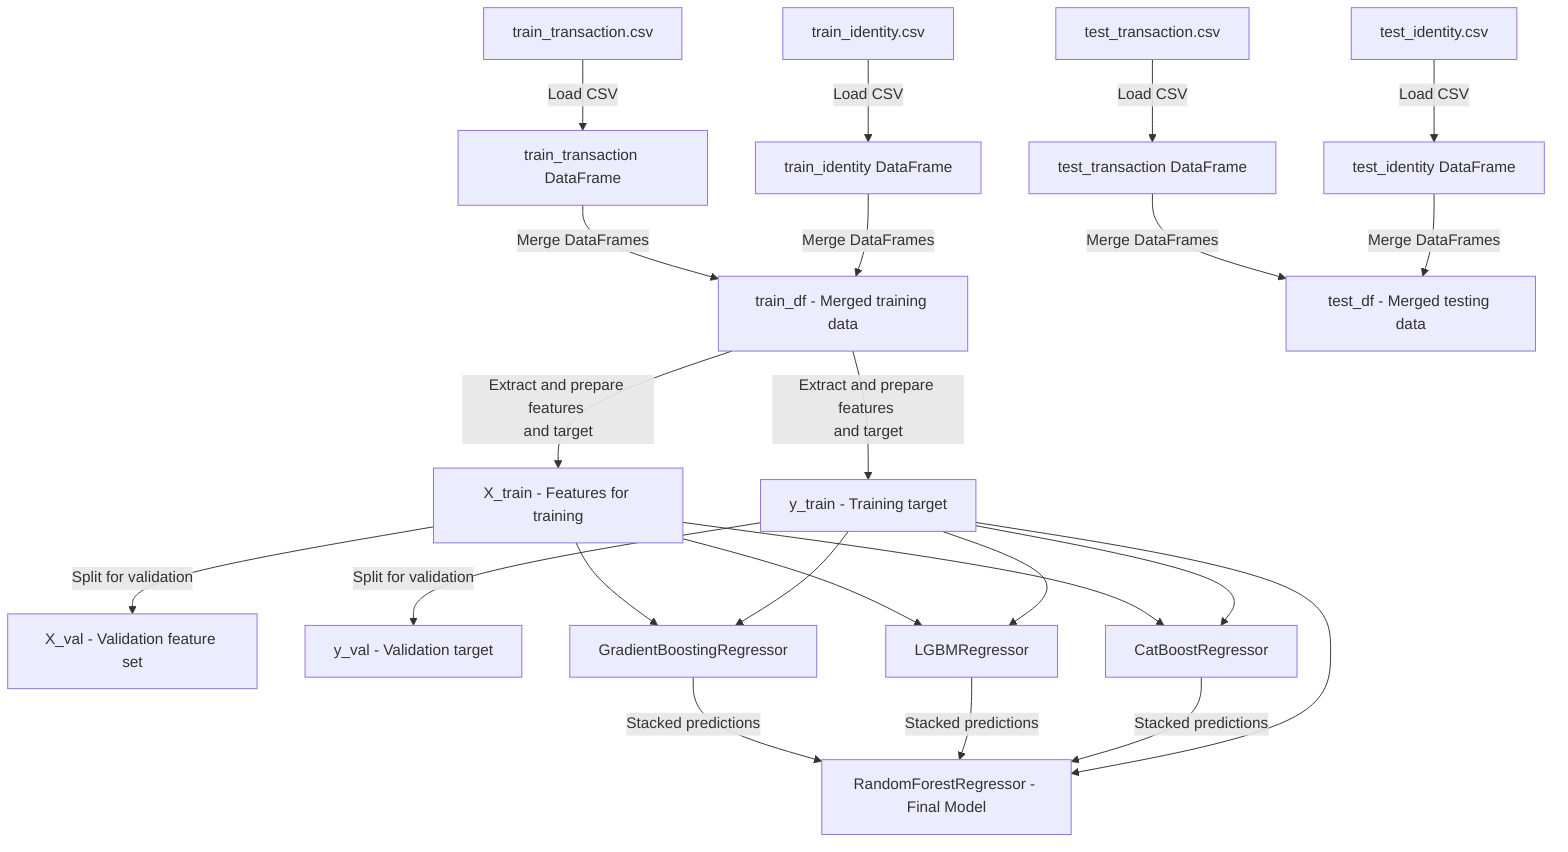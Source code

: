 %% The main workflow diagram for the Jupyter Notebook
flowchart TD
  %% Nodes for data sources
  A1["train_transaction.csv"]
  A2["test_transaction.csv"]
  A3["train_identity.csv"]
  A4["test_identity.csv"]
  
  %% Nodes for dataframes
  B1["train_transaction DataFrame"]
  B2["test_transaction DataFrame"]
  B3["train_identity DataFrame"]
  B4["test_identity DataFrame"]
  
  %% Nodes for merged data
  C1["train_df - Merged training data"]
  C2["test_df - Merged testing data"]
  
  %% Nodes for model input data
  D1["X_train - Features for training"]
  D2["X_val - Validation feature set"]
  D3["y_train - Training target"]
  D4["y_val - Validation target"]
  
  %% Machine learning models
  E1["GradientBoostingRegressor"]
  E2["LGBMRegressor"]
  E3["CatBoostRegressor"]
  E4["RandomForestRegressor - Final Model"]
  
  %% Data source to DataFrame 
  A1 -->|"Load CSV"| B1
  A2 -->|"Load CSV"| B2
  A3 -->|"Load CSV"| B3
  A4 -->|"Load CSV"| B4
  
  %% Merging transaction and identity data
  B1 & B3 -->|"Merge DataFrames"| C1
  B2 & B4 -->|"Merge DataFrames"| C2
  
  %% Preparing training and validation sets
  C1 --> |"Extract and prepare features \nand target"| D1
  C1 --> |"Extract and prepare features \nand target"| D3
  D1 --> |"Split for validation"| D2
  D3 --> |"Split for validation"| D4
  
  %% Model training
  D1 --> E1
  D1 --> E2
  D1 --> E3
  D3 --> E1
  D3 --> E2
  D3 --> E3
  
  %% Final model
  E1 & E2 & E3 -->|"Stacked predictions"| E4
  D3 --> E4

  %% Adding explanation comments  
  %% A1-A4 are the source CSV files that are loaded into dataframes.
  %% B1-B4 are initial dataframes containing transaction and identity information.
  %% C1 and C2 are merged datasets for training and testing phase respectively.
  %% D1-D4 represent feature and target splits for training and validation.
  %% E1-E4 represent various models being trained and the final stacking model.